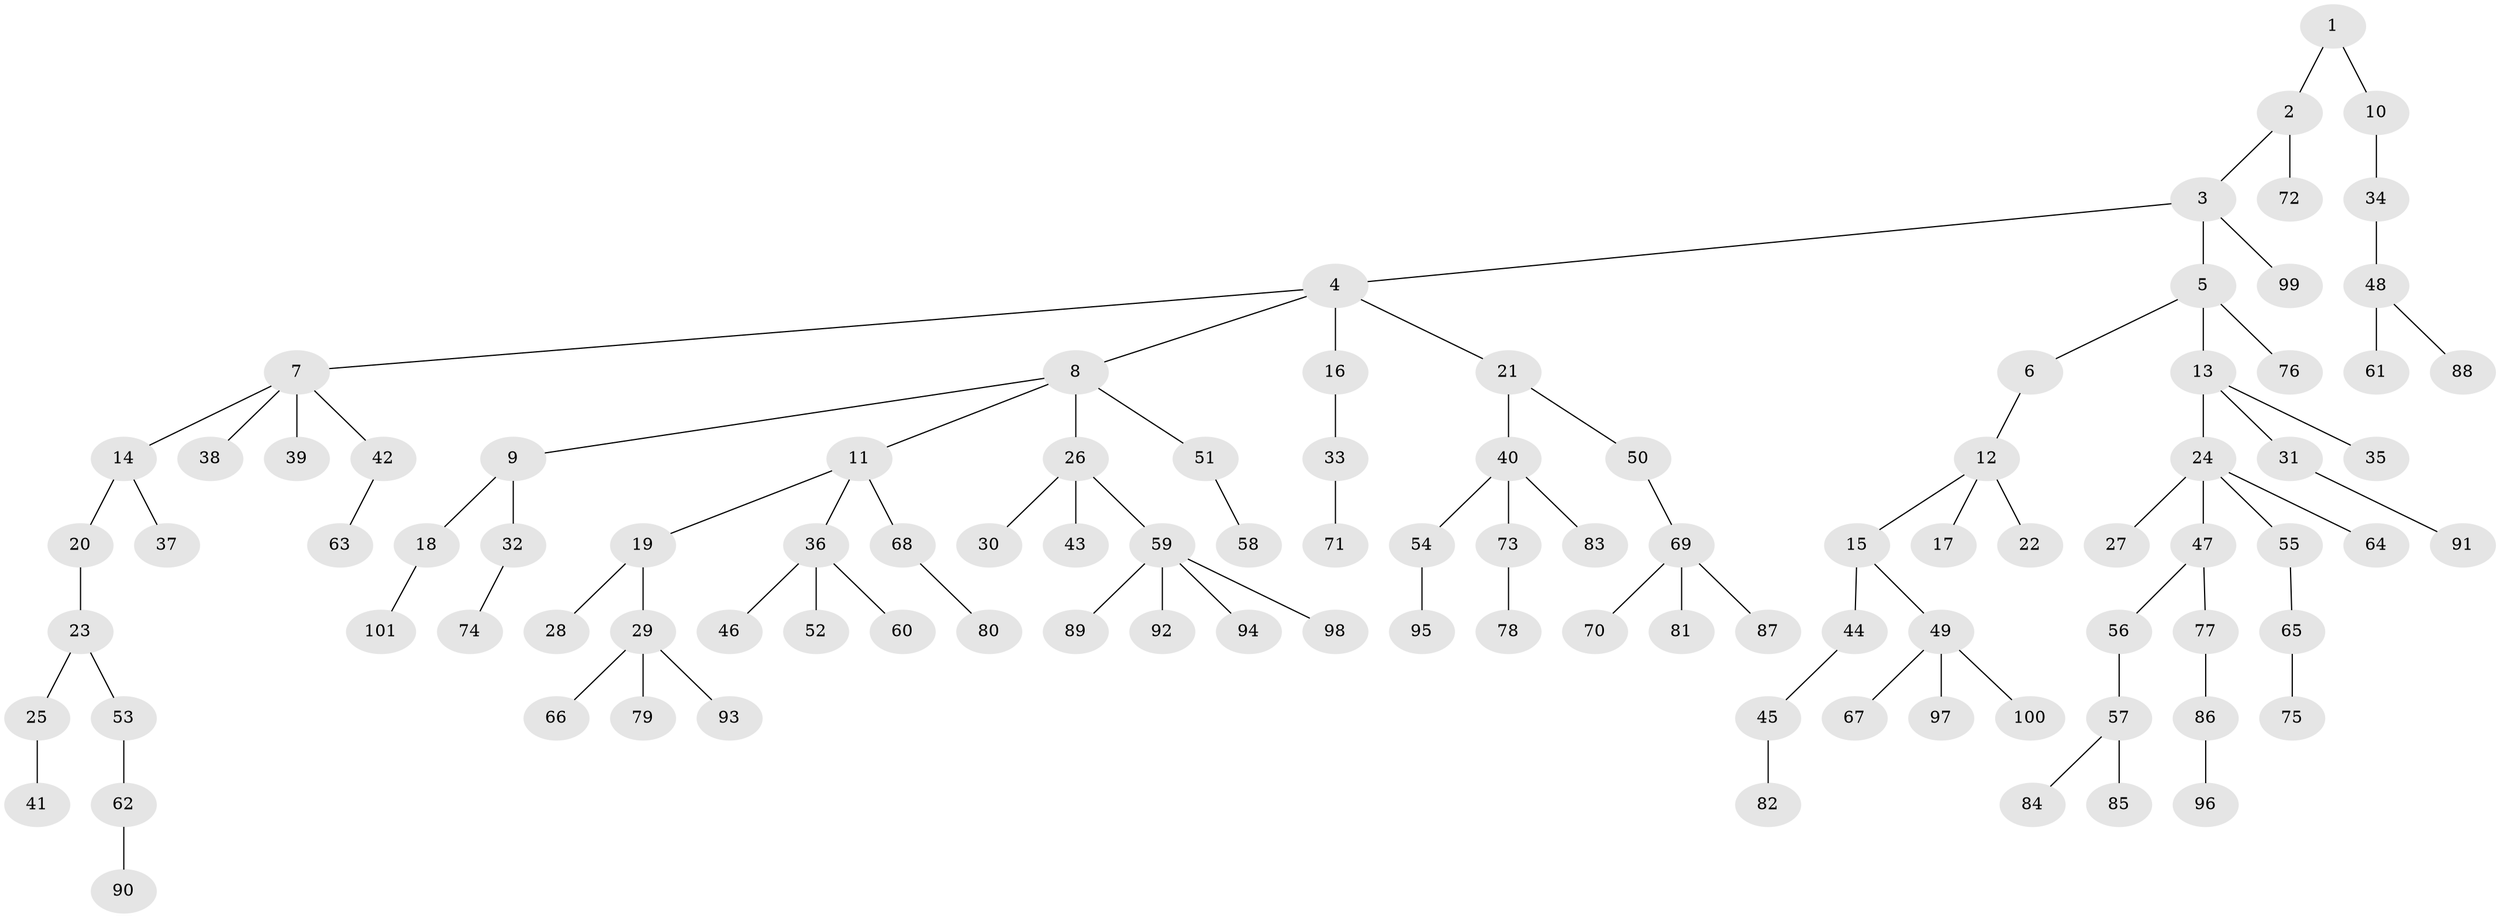// coarse degree distribution, {2: 0.14925373134328357, 3: 0.1791044776119403, 6: 0.014925373134328358, 4: 0.05970149253731343, 5: 0.029850746268656716, 7: 0.014925373134328358, 1: 0.5522388059701493}
// Generated by graph-tools (version 1.1) at 2025/24/03/03/25 07:24:07]
// undirected, 101 vertices, 100 edges
graph export_dot {
graph [start="1"]
  node [color=gray90,style=filled];
  1;
  2;
  3;
  4;
  5;
  6;
  7;
  8;
  9;
  10;
  11;
  12;
  13;
  14;
  15;
  16;
  17;
  18;
  19;
  20;
  21;
  22;
  23;
  24;
  25;
  26;
  27;
  28;
  29;
  30;
  31;
  32;
  33;
  34;
  35;
  36;
  37;
  38;
  39;
  40;
  41;
  42;
  43;
  44;
  45;
  46;
  47;
  48;
  49;
  50;
  51;
  52;
  53;
  54;
  55;
  56;
  57;
  58;
  59;
  60;
  61;
  62;
  63;
  64;
  65;
  66;
  67;
  68;
  69;
  70;
  71;
  72;
  73;
  74;
  75;
  76;
  77;
  78;
  79;
  80;
  81;
  82;
  83;
  84;
  85;
  86;
  87;
  88;
  89;
  90;
  91;
  92;
  93;
  94;
  95;
  96;
  97;
  98;
  99;
  100;
  101;
  1 -- 2;
  1 -- 10;
  2 -- 3;
  2 -- 72;
  3 -- 4;
  3 -- 5;
  3 -- 99;
  4 -- 7;
  4 -- 8;
  4 -- 16;
  4 -- 21;
  5 -- 6;
  5 -- 13;
  5 -- 76;
  6 -- 12;
  7 -- 14;
  7 -- 38;
  7 -- 39;
  7 -- 42;
  8 -- 9;
  8 -- 11;
  8 -- 26;
  8 -- 51;
  9 -- 18;
  9 -- 32;
  10 -- 34;
  11 -- 19;
  11 -- 36;
  11 -- 68;
  12 -- 15;
  12 -- 17;
  12 -- 22;
  13 -- 24;
  13 -- 31;
  13 -- 35;
  14 -- 20;
  14 -- 37;
  15 -- 44;
  15 -- 49;
  16 -- 33;
  18 -- 101;
  19 -- 28;
  19 -- 29;
  20 -- 23;
  21 -- 40;
  21 -- 50;
  23 -- 25;
  23 -- 53;
  24 -- 27;
  24 -- 47;
  24 -- 55;
  24 -- 64;
  25 -- 41;
  26 -- 30;
  26 -- 43;
  26 -- 59;
  29 -- 66;
  29 -- 79;
  29 -- 93;
  31 -- 91;
  32 -- 74;
  33 -- 71;
  34 -- 48;
  36 -- 46;
  36 -- 52;
  36 -- 60;
  40 -- 54;
  40 -- 73;
  40 -- 83;
  42 -- 63;
  44 -- 45;
  45 -- 82;
  47 -- 56;
  47 -- 77;
  48 -- 61;
  48 -- 88;
  49 -- 67;
  49 -- 97;
  49 -- 100;
  50 -- 69;
  51 -- 58;
  53 -- 62;
  54 -- 95;
  55 -- 65;
  56 -- 57;
  57 -- 84;
  57 -- 85;
  59 -- 89;
  59 -- 92;
  59 -- 94;
  59 -- 98;
  62 -- 90;
  65 -- 75;
  68 -- 80;
  69 -- 70;
  69 -- 81;
  69 -- 87;
  73 -- 78;
  77 -- 86;
  86 -- 96;
}
